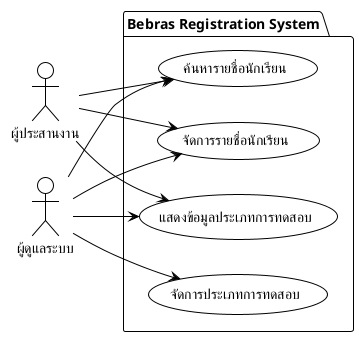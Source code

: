 @startuml
!theme plain
left to right direction

"ผู้ประสานงาน" as coordinator
"ผู้ดูแลระบบ" as admin

package "Bebras Registration System" {
    usecase "ค้นหารายชื่อนักเรียน" as searchStudents
    usecase "จัดการรายชื่อนักเรียน" as manageStudents
    usecase "แสดงข้อมูลประเภทการทดสอบ" as listContests
    usecase "จัดการประเภทการทดสอบ" as manageContests
}

coordinator --> searchStudents
coordinator --> manageStudents
coordinator --> listContests
admin --> searchStudents
admin --> manageStudents
admin --> listContests
admin --> manageContests
@enduml
